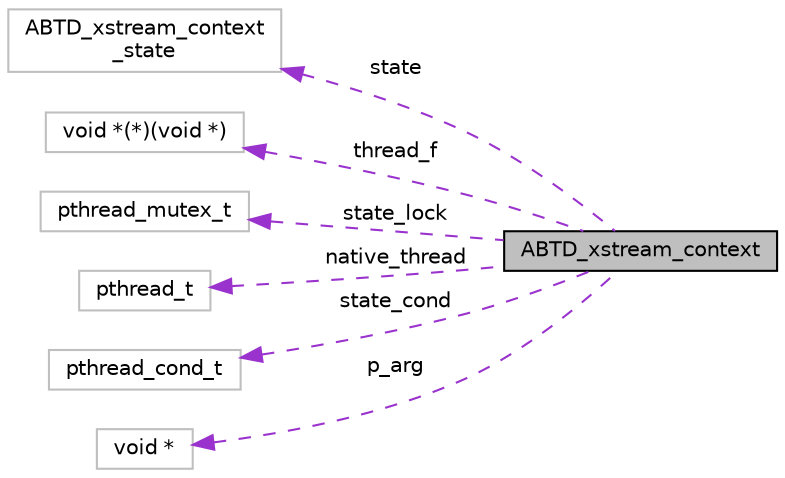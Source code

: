 digraph "ABTD_xstream_context"
{
 // LATEX_PDF_SIZE
  edge [fontname="Helvetica",fontsize="10",labelfontname="Helvetica",labelfontsize="10"];
  node [fontname="Helvetica",fontsize="10",shape=record];
  rankdir="LR";
  Node1 [label="ABTD_xstream_context",height=0.2,width=0.4,color="black", fillcolor="grey75", style="filled", fontcolor="black",tooltip=" "];
  Node2 -> Node1 [dir="back",color="darkorchid3",fontsize="10",style="dashed",label=" state" ,fontname="Helvetica"];
  Node2 [label="ABTD_xstream_context\l_state",height=0.2,width=0.4,color="grey75", fillcolor="white", style="filled",tooltip=" "];
  Node3 -> Node1 [dir="back",color="darkorchid3",fontsize="10",style="dashed",label=" thread_f" ,fontname="Helvetica"];
  Node3 [label="void *(*)(void *)",height=0.2,width=0.4,color="grey75", fillcolor="white", style="filled",tooltip=" "];
  Node4 -> Node1 [dir="back",color="darkorchid3",fontsize="10",style="dashed",label=" state_lock" ,fontname="Helvetica"];
  Node4 [label="pthread_mutex_t",height=0.2,width=0.4,color="grey75", fillcolor="white", style="filled",tooltip=" "];
  Node5 -> Node1 [dir="back",color="darkorchid3",fontsize="10",style="dashed",label=" native_thread" ,fontname="Helvetica"];
  Node5 [label="pthread_t",height=0.2,width=0.4,color="grey75", fillcolor="white", style="filled",tooltip=" "];
  Node6 -> Node1 [dir="back",color="darkorchid3",fontsize="10",style="dashed",label=" state_cond" ,fontname="Helvetica"];
  Node6 [label="pthread_cond_t",height=0.2,width=0.4,color="grey75", fillcolor="white", style="filled",tooltip=" "];
  Node7 -> Node1 [dir="back",color="darkorchid3",fontsize="10",style="dashed",label=" p_arg" ,fontname="Helvetica"];
  Node7 [label="void *",height=0.2,width=0.4,color="grey75", fillcolor="white", style="filled",tooltip=" "];
}
